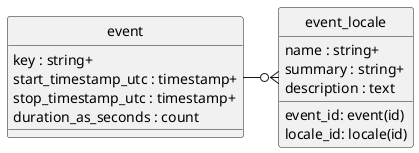 @startuml uml
skinparam monochrome true
skinparam linetype ortho
hide circle

entity event {
    key : string+
    start_timestamp_utc : timestamp+
    stop_timestamp_utc : timestamp+
    duration_as_seconds : count
}

entity event_locale {
    event_id: event(id)
    locale_id: locale(id)
    name : string+
    summary : string+
    description : text
}

event -r-o{ event_locale

@enduml
